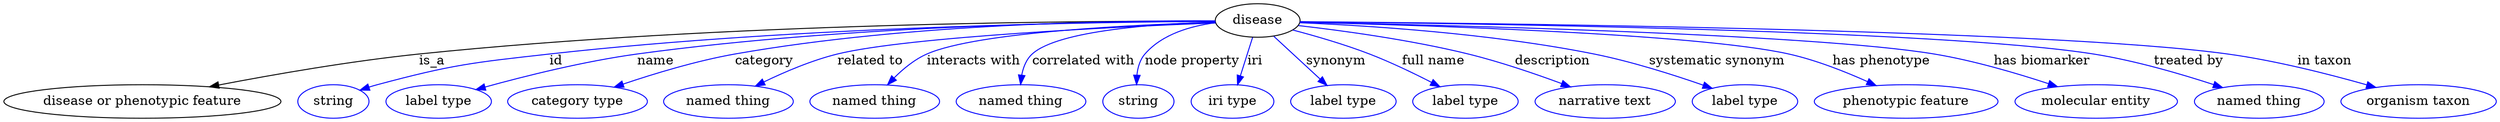digraph {
	graph [bb="0,0,2172,123"];
	node [label="\N"];
	disease	 [height=0.5,
		label=disease,
		pos="1084.4,105",
		width=1.011];
	"disease or phenotypic feature"	 [height=0.5,
		pos="114.39,18",
		width=3.1775];
	disease -> "disease or phenotypic feature"	 [label=is_a,
		lp="366.39,61.5",
		pos="e,174.35,33.467 1047.8,103.97 919.75,100.22 491.58,86.658 355.39,69 297.18,61.453 232.12,47.341 184.29,35.871"];
	id	 [color=blue,
		height=0.5,
		label=string,
		pos="277.39,18",
		width=0.84854];
	disease -> id	 [color=blue,
		label=id,
		lp="478.89,61.5",
		pos="e,301.17,29.705 1048,103.57 934.05,98.988 585.55,84.081 473.39,69 403.15,59.556 384.76,58 317.39,36 315.13,35.262 312.83,34.436 \
310.52,33.555",
		style=solid];
	name	 [color=blue,
		height=0.5,
		label="label type",
		pos="371.39,18",
		width=1.2638];
	disease -> name	 [color=blue,
		label=name,
		lp="569.89,61.5",
		pos="e,405.62,30.022 1048.1,103.41 944.69,98.738 649.88,84.416 554.39,69 506.03,61.192 452.18,45.275 415.49,33.288",
		style=solid];
	category	 [color=blue,
		height=0.5,
		label="category type",
		pos="493.39,18",
		width=1.6249];
	disease -> category	 [color=blue,
		label=category,
		lp="666.89,61.5",
		pos="e,528.17,32.56 1048,103.19 956.9,98.459 720.49,84.997 643.39,69 606.97,61.444 567.18,47.642 537.74,36.3",
		style=solid];
	"related to"	 [color=blue,
		height=0.5,
		label="named thing",
		pos="625.39,18",
		width=1.5346];
	disease -> "related to"	 [color=blue,
		label="related to",
		lp="760.39,61.5",
		pos="e,652.63,33.891 1048.2,102.82 971.07,97.91 792.82,85.175 734.39,69 709.07,61.991 682.33,49.563 661.67,38.731",
		style=solid];
	"interacts with"	 [color=blue,
		height=0.5,
		label="named thing",
		pos="753.39,18",
		width=1.5346];
	disease -> "interacts with"	 [color=blue,
		label="interacts with",
		lp="851.39,61.5",
		pos="e,769.21,35.628 1048,102.66 984.32,98.158 855.51,87.091 814.39,69 800.36,62.827 787.02,52.413 776.42,42.599",
		style=solid];
	"correlated with"	 [color=blue,
		height=0.5,
		label="named thing",
		pos="881.39,18",
		width=1.5346];
	disease -> "correlated with"	 [color=blue,
		label="correlated with",
		lp="944.39,61.5",
		pos="e,884.77,36.173 1048.4,101.8 1002.2,97.036 925.25,86.677 903.39,69 896.17,63.161 891.27,54.496 887.96,45.959",
		style=solid];
	"node property"	 [color=blue,
		height=0.5,
		label=string,
		pos="985.39,18",
		width=0.84854];
	disease -> "node property"	 [color=blue,
		label="node property",
		lp="1035.4,61.5",
		pos="e,985.68,36.356 1050.2,98.716 1032,93.655 1010.7,84.689 997.39,69 992,62.667 988.93,54.354 987.21,46.283",
		style=solid];
	iri	 [color=blue,
		height=0.5,
		label="iri type",
		pos="1070.4,18",
		width=1.011];
	disease -> iri	 [color=blue,
		label=iri,
		lp="1084.9,61.5",
		pos="e,1073.3,36.003 1081.5,86.974 1079.6,75.192 1077.1,59.561 1074.9,46.158",
		style=solid];
	synonym	 [color=blue,
		height=0.5,
		label="label type",
		pos="1170.4,18",
		width=1.2638];
	disease -> synonym	 [color=blue,
		label=synonym,
		lp="1158.9,61.5",
		pos="e,1153.7,34.884 1100.6,88.636 1113.5,75.558 1131.8,57.032 1146.4,42.234",
		style=solid];
	"full name"	 [color=blue,
		height=0.5,
		label="label type",
		pos="1279.4,18",
		width=1.2638];
	disease -> "full name"	 [color=blue,
		label="full name",
		lp="1243.9,61.5",
		pos="e,1254.9,33.296 1115.9,95.702 1136.8,89.139 1164.7,79.644 1188.4,69 1208,60.174 1229.1,48.537 1246,38.608",
		style=solid];
	description	 [color=blue,
		height=0.5,
		label="narrative text",
		pos="1400.4,18",
		width=1.6068];
	disease -> description	 [color=blue,
		label=description,
		lp="1347.9,61.5",
		pos="e,1368.4,33.006 1119.9,100.41 1158.4,94.936 1221.6,84.53 1274.4,69 1303.4,60.48 1334.9,47.729 1359.1,37.108",
		style=solid];
	"systematic synonym"	 [color=blue,
		height=0.5,
		label="label type",
		pos="1521.4,18",
		width=1.2638];
	disease -> "systematic synonym"	 [color=blue,
		label="systematic synonym",
		lp="1485.4,61.5",
		pos="e,1490.8,31.545 1120.6,103.33 1177.2,100.11 1289.7,91.292 1382.4,69 1416.7,60.749 1454.2,46.677 1481.6,35.402",
		style=solid];
	"has phenotype"	 [color=blue,
		height=0.5,
		label="phenotypic feature",
		pos="1661.4,18",
		width=2.1304];
	disease -> "has phenotype"	 [color=blue,
		label="has phenotype",
		lp="1627.9,61.5",
		pos="e,1630.9,34.806 1120.8,103.73 1214.9,100.21 1465.1,89.167 1545.4,69 1571.9,62.341 1600,50.132 1621.9,39.329",
		style=solid];
	"has biomarker"	 [color=blue,
		height=0.5,
		label="molecular entity",
		pos="1825.4,18",
		width=1.9137];
	disease -> "has biomarker"	 [color=blue,
		label="has biomarker",
		lp="1767.9,61.5",
		pos="e,1788.5,33.236 1121,103.99 1232.3,100.73 1565.1,89.496 1671.4,69 1708.4,61.853 1748.9,48.215 1779,36.839",
		style=solid];
	"treated by"	 [color=blue,
		height=0.5,
		label="named thing",
		pos="1967.4,18",
		width=1.5346];
	disease -> "treated by"	 [color=blue,
		label="treated by",
		lp="1895.9,61.5",
		pos="e,1933.1,32.158 1120.9,104.48 1248.9,102.44 1676.7,93.886 1811.4,69 1850.2,61.829 1892.7,47.488 1923.5,35.835",
		style=solid];
	"in taxon"	 [color=blue,
		height=0.5,
		label="organism taxon",
		pos="2106.4,18",
		width=1.8234];
	disease -> "in taxon"	 [color=blue,
		label="in taxon",
		lp="2014.9,61.5",
		pos="e,2066.5,32.296 1121.2,104.58 1262.4,102.78 1768.7,94.633 1927.4,69 1972,61.795 2021.3,47.242 2056.8,35.519",
		style=solid];
}
